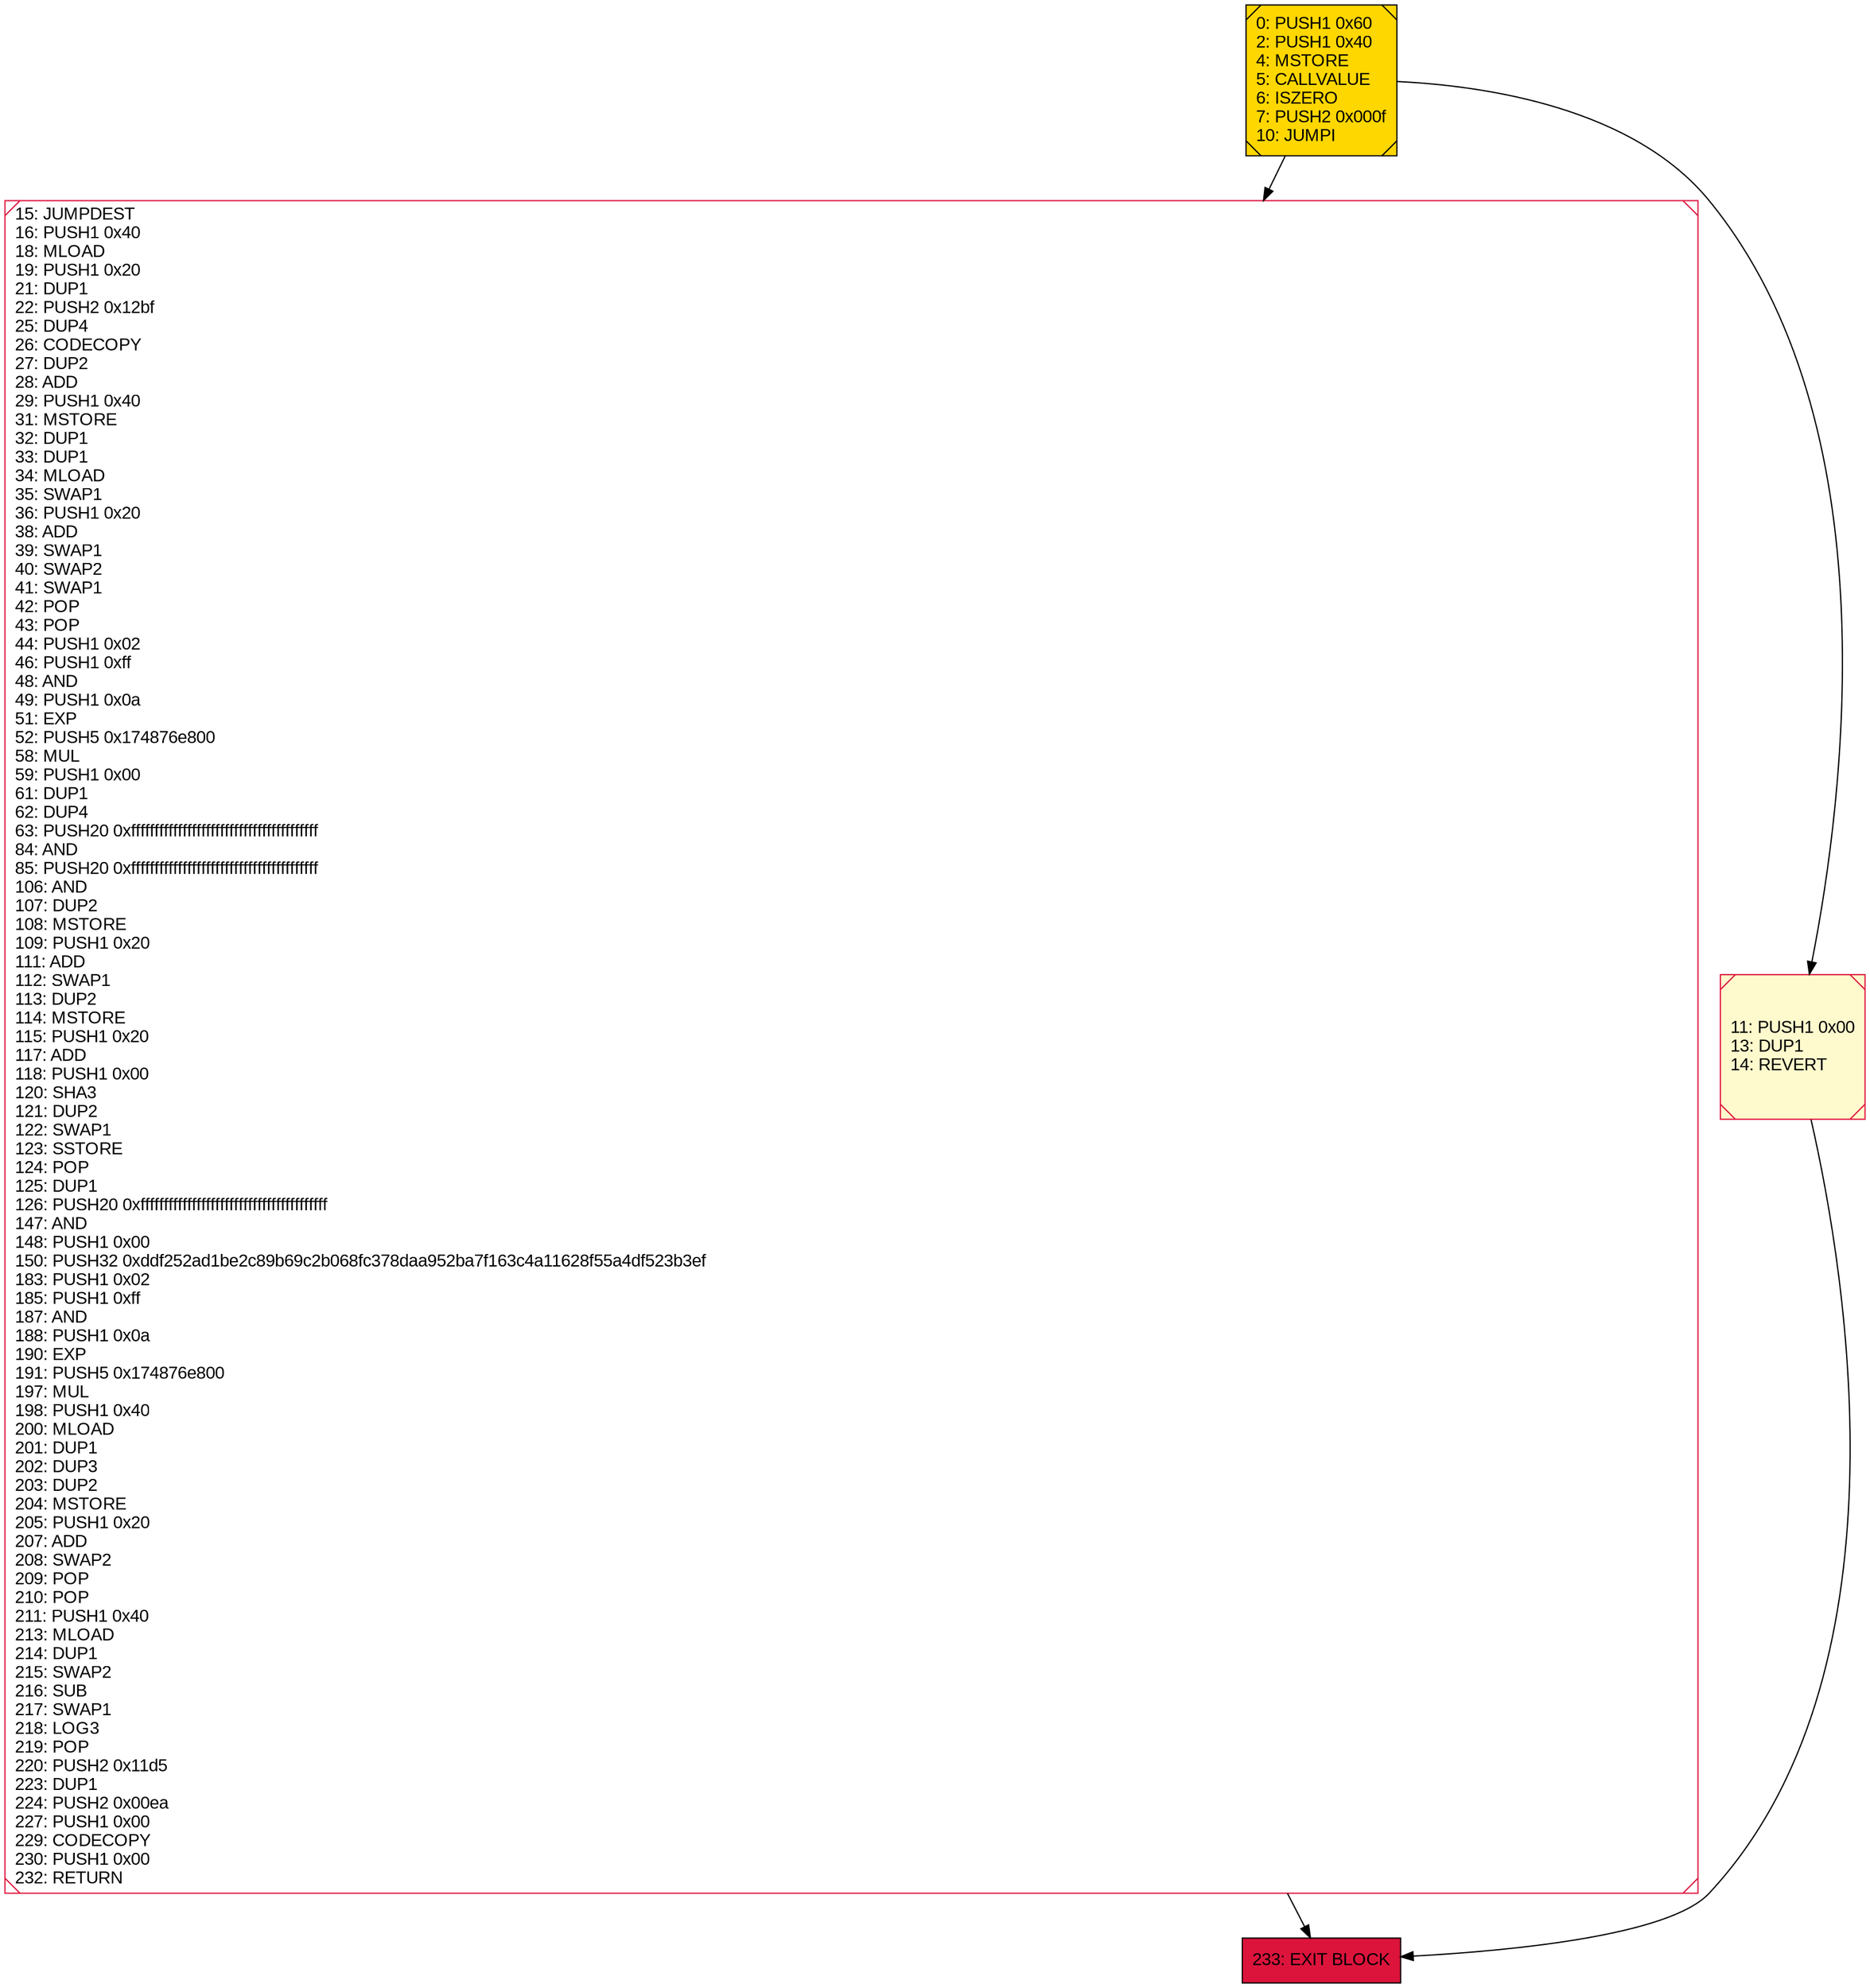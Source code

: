 digraph G {
bgcolor=transparent rankdir=UD;
node [shape=box style=filled color=black fillcolor=white fontname=arial fontcolor=black];
15 [label="15: JUMPDEST\l16: PUSH1 0x40\l18: MLOAD\l19: PUSH1 0x20\l21: DUP1\l22: PUSH2 0x12bf\l25: DUP4\l26: CODECOPY\l27: DUP2\l28: ADD\l29: PUSH1 0x40\l31: MSTORE\l32: DUP1\l33: DUP1\l34: MLOAD\l35: SWAP1\l36: PUSH1 0x20\l38: ADD\l39: SWAP1\l40: SWAP2\l41: SWAP1\l42: POP\l43: POP\l44: PUSH1 0x02\l46: PUSH1 0xff\l48: AND\l49: PUSH1 0x0a\l51: EXP\l52: PUSH5 0x174876e800\l58: MUL\l59: PUSH1 0x00\l61: DUP1\l62: DUP4\l63: PUSH20 0xffffffffffffffffffffffffffffffffffffffff\l84: AND\l85: PUSH20 0xffffffffffffffffffffffffffffffffffffffff\l106: AND\l107: DUP2\l108: MSTORE\l109: PUSH1 0x20\l111: ADD\l112: SWAP1\l113: DUP2\l114: MSTORE\l115: PUSH1 0x20\l117: ADD\l118: PUSH1 0x00\l120: SHA3\l121: DUP2\l122: SWAP1\l123: SSTORE\l124: POP\l125: DUP1\l126: PUSH20 0xffffffffffffffffffffffffffffffffffffffff\l147: AND\l148: PUSH1 0x00\l150: PUSH32 0xddf252ad1be2c89b69c2b068fc378daa952ba7f163c4a11628f55a4df523b3ef\l183: PUSH1 0x02\l185: PUSH1 0xff\l187: AND\l188: PUSH1 0x0a\l190: EXP\l191: PUSH5 0x174876e800\l197: MUL\l198: PUSH1 0x40\l200: MLOAD\l201: DUP1\l202: DUP3\l203: DUP2\l204: MSTORE\l205: PUSH1 0x20\l207: ADD\l208: SWAP2\l209: POP\l210: POP\l211: PUSH1 0x40\l213: MLOAD\l214: DUP1\l215: SWAP2\l216: SUB\l217: SWAP1\l218: LOG3\l219: POP\l220: PUSH2 0x11d5\l223: DUP1\l224: PUSH2 0x00ea\l227: PUSH1 0x00\l229: CODECOPY\l230: PUSH1 0x00\l232: RETURN\l" shape=Msquare color=crimson ];
0 [label="0: PUSH1 0x60\l2: PUSH1 0x40\l4: MSTORE\l5: CALLVALUE\l6: ISZERO\l7: PUSH2 0x000f\l10: JUMPI\l" fillcolor=lemonchiffon shape=Msquare fillcolor=gold ];
233 [label="233: EXIT BLOCK\l" fillcolor=crimson ];
11 [label="11: PUSH1 0x00\l13: DUP1\l14: REVERT\l" fillcolor=lemonchiffon shape=Msquare color=crimson ];
0 -> 11;
11 -> 233;
0 -> 15;
15 -> 233;
}